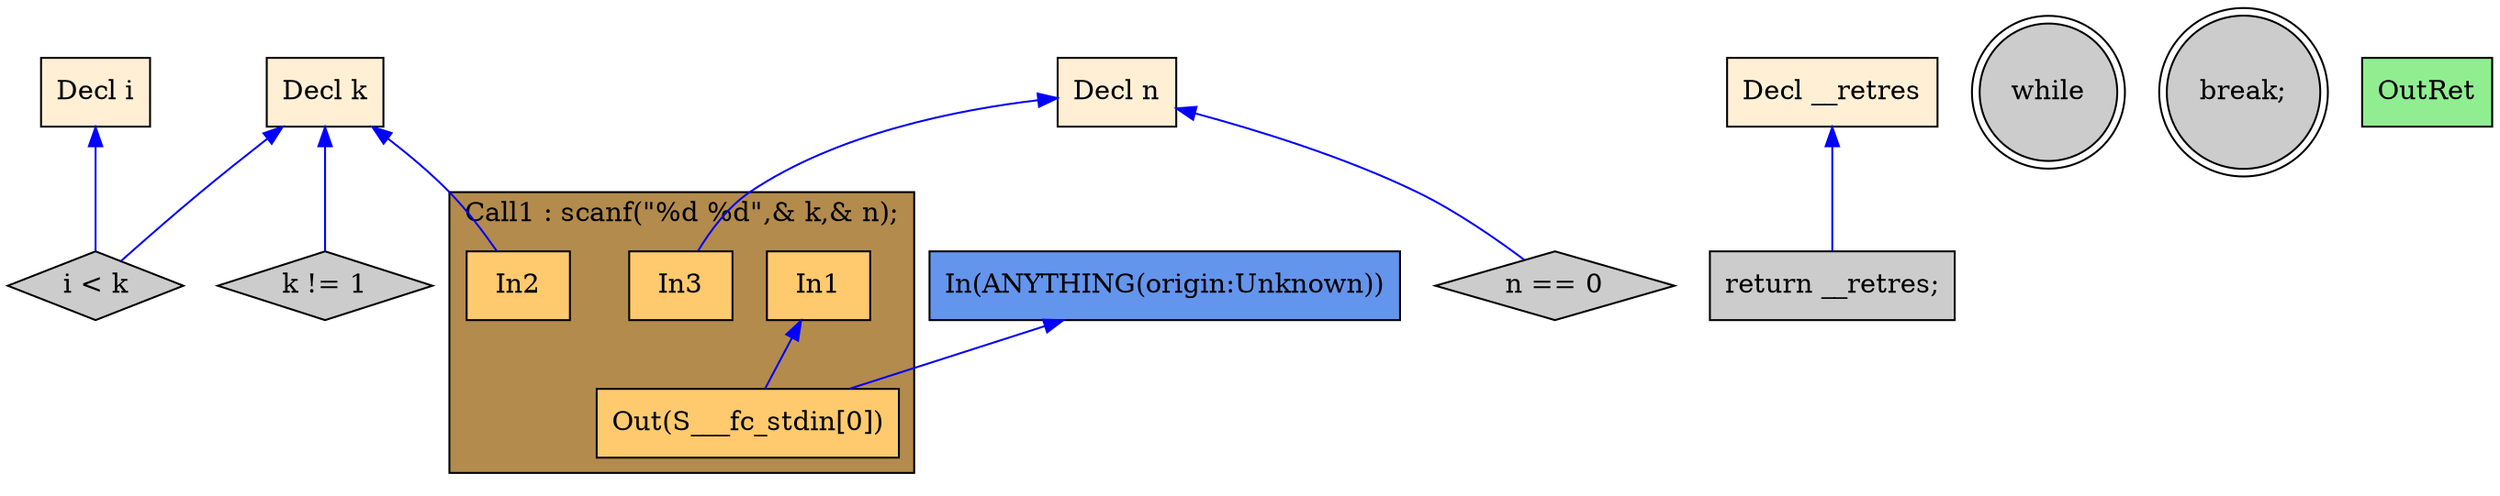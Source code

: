 digraph G {
  rankdir=TB;
  node [style="filled", ];
  2 [label="Decl i", fillcolor="#FFEFD5", shape=box, ];
  3 [label="Decl k", fillcolor="#FFEFD5", shape=box, ];
  4 [label="Decl n", fillcolor="#FFEFD5", shape=box, ];
  5 [label="Decl __retres", fillcolor="#FFEFD5", shape=box, ];
  7 [label="In1", fillcolor="#FFCA6E", shape=box, ];
  8 [label="In2", fillcolor="#FFCA6E", shape=box, ];
  9 [label="In3", fillcolor="#FFCA6E", shape=box, ];
  10 [label="Out(S___fc_stdin[0])", fillcolor="#FFCA6E", shape=box, ];
  11 [label="n == 0", fillcolor="#CCCCCC", shape=diamond, ];
  12 [label="k != 1", fillcolor="#CCCCCC", shape=diamond, ];
  13 [label="while", fillcolor="#CCCCCC", shape=doublecircle, ];
  14 [label="i < k", fillcolor="#CCCCCC", shape=diamond, ];
  15 [label="break;", fillcolor="#CCCCCC", shape=doublecircle, ];
  16 [label="return __retres;", fillcolor="#CCCCCC", shape=box, ];
  17 [label="OutRet", fillcolor="#90EE90", shape=box, ];
  18 [label="In(ANYTHING(origin:Unknown))", fillcolor="#6495ED", shape=box, ];
  
  subgraph cluster_Call1 { label="Call1 : scanf(\"%d %d\",& k,& n);";
                           fillcolor="#B38B4D"; style="filled"; 10;9;8;7;
     };
  
  edge [dir=back, ];
  3 -> 8 [color="#0000FF", ];
  4 -> 9 [color="#0000FF", ];
  7 -> 10 [color="#0000FF", ];
  18 -> 10 [color="#0000FF", ];
  4 -> 11 [color="#0000FF", ];
  3 -> 12 [color="#0000FF", ];
  2 -> 14 [color="#0000FF", ];
  3 -> 14 [color="#0000FF", ];
  5 -> 16 [color="#0000FF", ];
  
  }